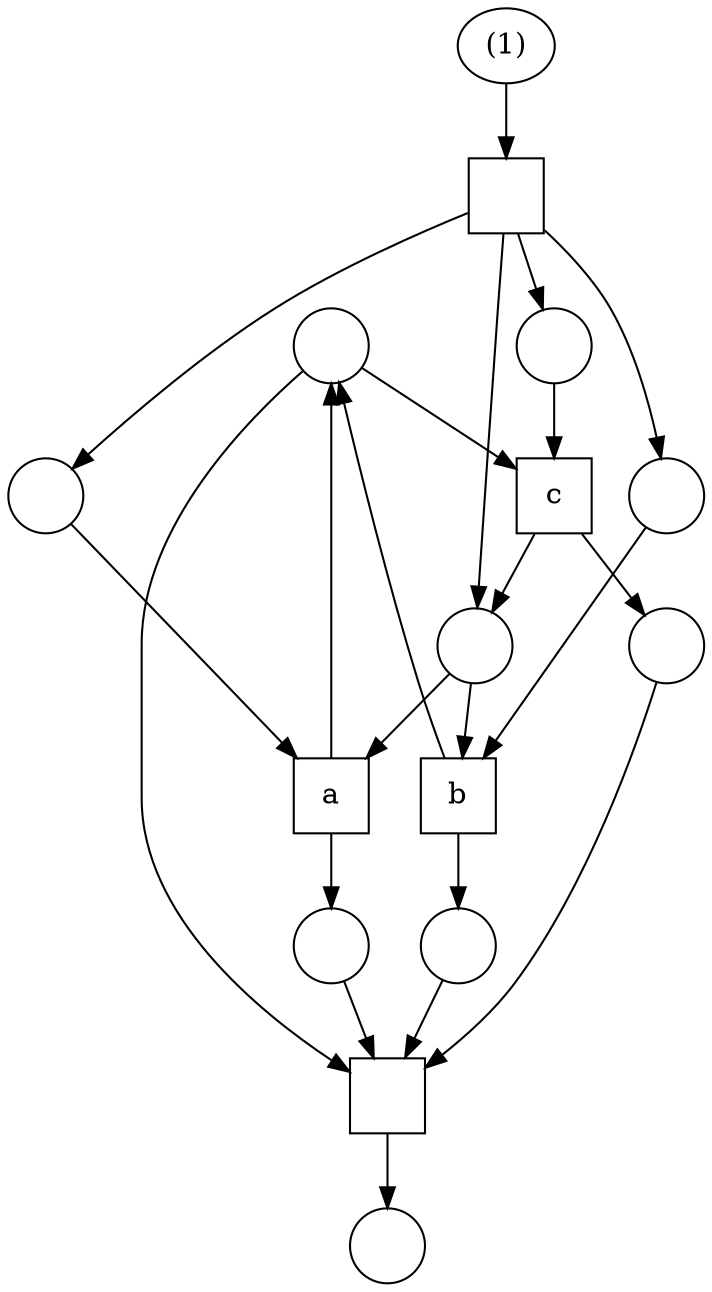 digraph G {
    node [width=0.5];
xa4c558 [label="",shape=box]
xa4c450 [label="a",shape=box]
xa4c6b8 [label="b",shape=box]
xa4c298 [label="c",shape=box]
xa4c088 [label=""]
xa4c4a8 [label=""]
xa4c0e0 [label=""]
xa4c240 [label=""]
xa548c8 [label=""]
xa54a28 [label=""]
xa54920 [label=""]
xa54348 [label=""]
xa54978 [label=""]
xa543f8 [label="(1)"]
xa545b0 [label="",shape=box]
xa4c088 -> xa4c558 
xa4c450 -> xa4c088 
xa4c6b8 -> xa4c088 
xa4c088 -> xa4c298 
xa4c4a8 -> xa4c558 
xa4c450 -> xa4c4a8 
xa4c0e0 -> xa4c558 
xa4c6b8 -> xa4c0e0 
xa4c240 -> xa4c558 
xa4c298 -> xa4c240 
xa548c8 -> xa4c450 
xa54a28 -> xa4c450 
xa54a28 -> xa4c6b8 
xa4c298 -> xa54a28 
xa54920 -> xa4c6b8 
xa54348 -> xa4c298 
xa4c558 -> xa54978 
xa543f8 -> xa545b0 
xa545b0 -> xa54348 
xa545b0 -> xa548c8 
xa545b0 -> xa54920 
xa545b0 -> xa54a28 
}
